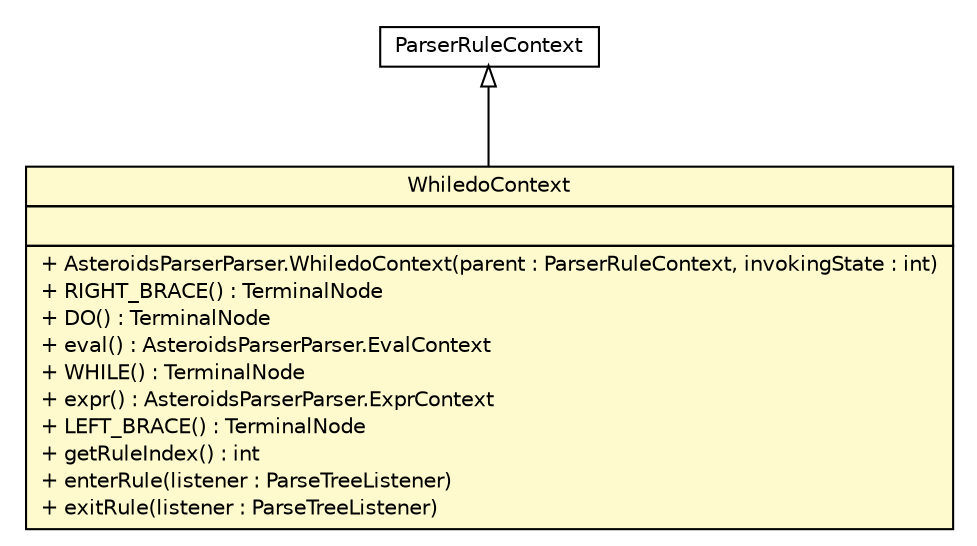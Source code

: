 #!/usr/local/bin/dot
#
# Class diagram 
# Generated by UMLGraph version R5_6 (http://www.umlgraph.org/)
#

digraph G {
	edge [fontname="Helvetica",fontsize=10,labelfontname="Helvetica",labelfontsize=10];
	node [fontname="Helvetica",fontsize=10,shape=plaintext];
	nodesep=0.25;
	ranksep=0.5;
	// model.programs.parsing.AsteroidsParserParser.WhiledoContext
	c6108 [label=<<table title="model.programs.parsing.AsteroidsParserParser.WhiledoContext" border="0" cellborder="1" cellspacing="0" cellpadding="2" port="p" bgcolor="lemonChiffon" href="./AsteroidsParserParser.WhiledoContext.html">
		<tr><td><table border="0" cellspacing="0" cellpadding="1">
<tr><td align="center" balign="center"> WhiledoContext </td></tr>
		</table></td></tr>
		<tr><td><table border="0" cellspacing="0" cellpadding="1">
<tr><td align="left" balign="left">  </td></tr>
		</table></td></tr>
		<tr><td><table border="0" cellspacing="0" cellpadding="1">
<tr><td align="left" balign="left"> + AsteroidsParserParser.WhiledoContext(parent : ParserRuleContext, invokingState : int) </td></tr>
<tr><td align="left" balign="left"> + RIGHT_BRACE() : TerminalNode </td></tr>
<tr><td align="left" balign="left"> + DO() : TerminalNode </td></tr>
<tr><td align="left" balign="left"> + eval() : AsteroidsParserParser.EvalContext </td></tr>
<tr><td align="left" balign="left"> + WHILE() : TerminalNode </td></tr>
<tr><td align="left" balign="left"> + expr() : AsteroidsParserParser.ExprContext </td></tr>
<tr><td align="left" balign="left"> + LEFT_BRACE() : TerminalNode </td></tr>
<tr><td align="left" balign="left"> + getRuleIndex() : int </td></tr>
<tr><td align="left" balign="left"> + enterRule(listener : ParseTreeListener) </td></tr>
<tr><td align="left" balign="left"> + exitRule(listener : ParseTreeListener) </td></tr>
		</table></td></tr>
		</table>>, URL="./AsteroidsParserParser.WhiledoContext.html", fontname="Helvetica", fontcolor="black", fontsize=10.0];
	//model.programs.parsing.AsteroidsParserParser.WhiledoContext extends ParserRuleContext
	c6193:p -> c6108:p [dir=back,arrowtail=empty];
	// ParserRuleContext
	c6193[label=<<table title="ParserRuleContext" border="0" cellborder="1" cellspacing="0" cellpadding="2" port="p" href="http://java.sun.com/j2se/1.4.2/docs/api//ParserRuleContext.html">
		<tr><td><table border="0" cellspacing="0" cellpadding="1">
<tr><td align="center" balign="center"> ParserRuleContext </td></tr>
		</table></td></tr>
		</table>>, fontname="Helvetica", fontcolor="black", fontsize=10.0];
}

